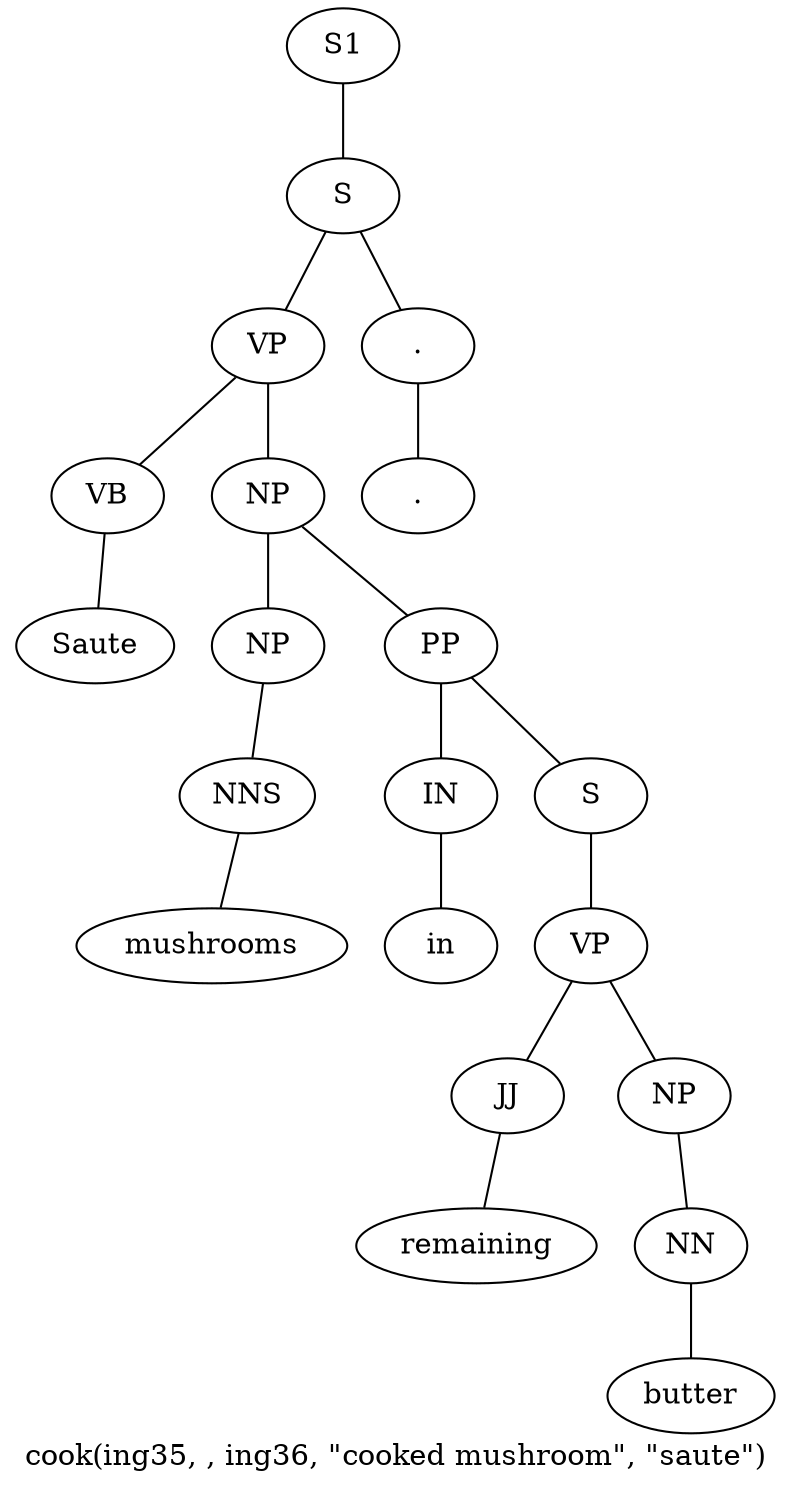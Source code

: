 graph SyntaxGraph {
	label = "cook(ing35, , ing36, \"cooked mushroom\", \"saute\")";
	Node0 [label="S1"];
	Node1 [label="S"];
	Node2 [label="VP"];
	Node3 [label="VB"];
	Node4 [label="Saute"];
	Node5 [label="NP"];
	Node6 [label="NP"];
	Node7 [label="NNS"];
	Node8 [label="mushrooms"];
	Node9 [label="PP"];
	Node10 [label="IN"];
	Node11 [label="in"];
	Node12 [label="S"];
	Node13 [label="VP"];
	Node14 [label="JJ"];
	Node15 [label="remaining"];
	Node16 [label="NP"];
	Node17 [label="NN"];
	Node18 [label="butter"];
	Node19 [label="."];
	Node20 [label="."];

	Node0 -- Node1;
	Node1 -- Node2;
	Node1 -- Node19;
	Node2 -- Node3;
	Node2 -- Node5;
	Node3 -- Node4;
	Node5 -- Node6;
	Node5 -- Node9;
	Node6 -- Node7;
	Node7 -- Node8;
	Node9 -- Node10;
	Node9 -- Node12;
	Node10 -- Node11;
	Node12 -- Node13;
	Node13 -- Node14;
	Node13 -- Node16;
	Node14 -- Node15;
	Node16 -- Node17;
	Node17 -- Node18;
	Node19 -- Node20;
}